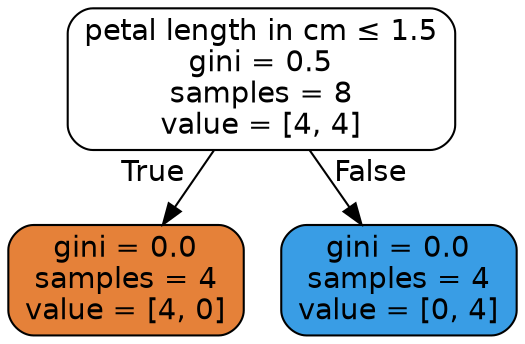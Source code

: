 digraph Tree {
node [shape=box, style="filled, rounded", color="black", fontname="helvetica"] ;
edge [fontname="helvetica"] ;
0 [label=<petal length in cm &le; 1.5<br/>gini = 0.5<br/>samples = 8<br/>value = [4, 4]>, fillcolor="#ffffff"] ;
1 [label=<gini = 0.0<br/>samples = 4<br/>value = [4, 0]>, fillcolor="#e58139"] ;
0 -> 1 [labeldistance=2.5, labelangle=45, headlabel="True"] ;
2 [label=<gini = 0.0<br/>samples = 4<br/>value = [0, 4]>, fillcolor="#399de5"] ;
0 -> 2 [labeldistance=2.5, labelangle=-45, headlabel="False"] ;
}